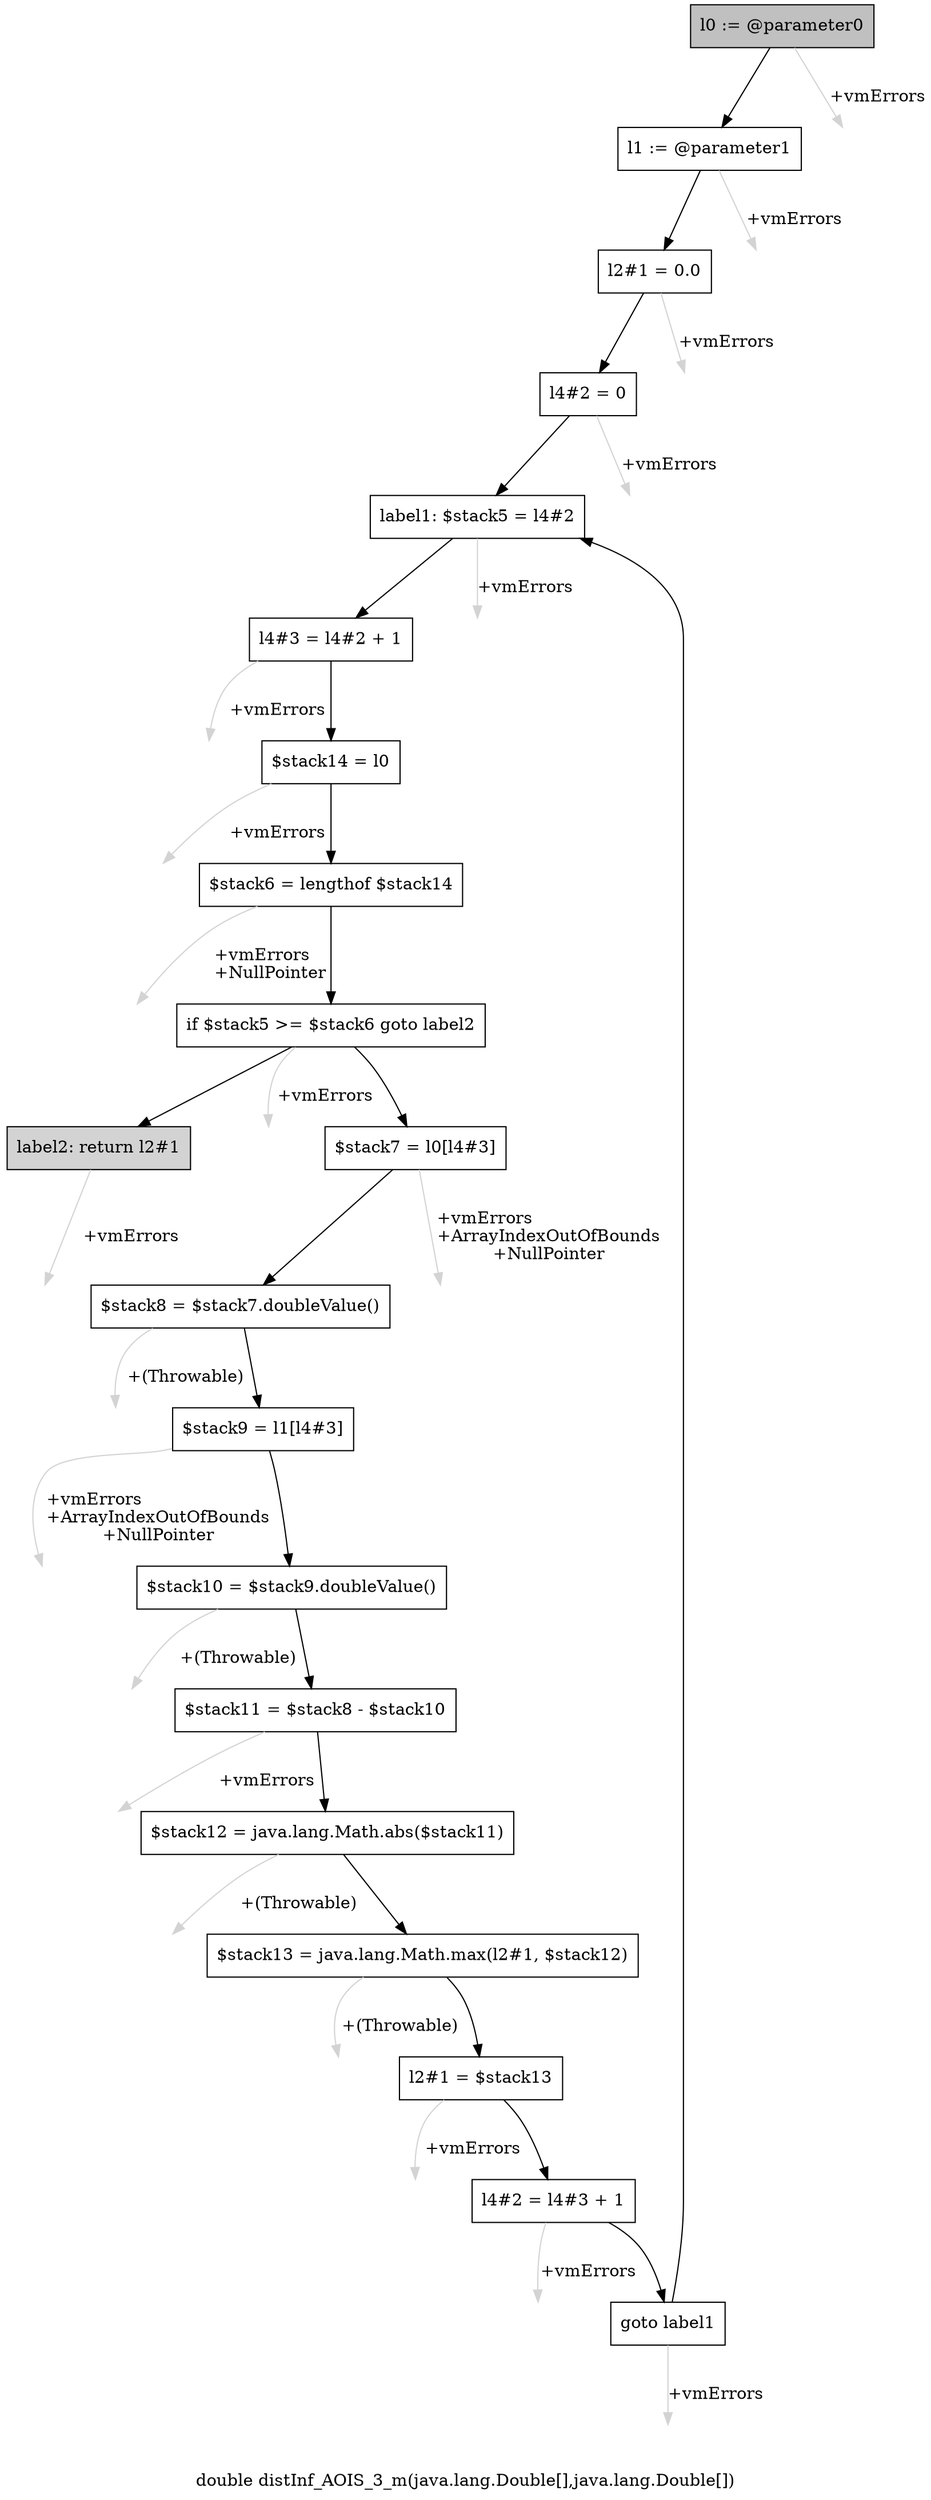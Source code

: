 digraph "double distInf_AOIS_3_m(java.lang.Double[],java.lang.Double[])" {
    label="double distInf_AOIS_3_m(java.lang.Double[],java.lang.Double[])";
    node [shape=box];
    "0" [style=filled,fillcolor=gray,label="l0 := @parameter0",];
    "1" [label="l1 := @parameter1",];
    "0"->"1" [color=black,];
    "20" [style=invis,label="Esc",];
    "0"->"20" [color=lightgray,label="\l+vmErrors",];
    "2" [label="l2#1 = 0.0",];
    "1"->"2" [color=black,];
    "21" [style=invis,label="Esc",];
    "1"->"21" [color=lightgray,label="\l+vmErrors",];
    "3" [label="l4#2 = 0",];
    "2"->"3" [color=black,];
    "22" [style=invis,label="Esc",];
    "2"->"22" [color=lightgray,label="\l+vmErrors",];
    "4" [label="label1: $stack5 = l4#2",];
    "3"->"4" [color=black,];
    "23" [style=invis,label="Esc",];
    "3"->"23" [color=lightgray,label="\l+vmErrors",];
    "5" [label="l4#3 = l4#2 + 1",];
    "4"->"5" [color=black,];
    "24" [style=invis,label="Esc",];
    "4"->"24" [color=lightgray,label="\l+vmErrors",];
    "6" [label="$stack14 = l0",];
    "5"->"6" [color=black,];
    "25" [style=invis,label="Esc",];
    "5"->"25" [color=lightgray,label="\l+vmErrors",];
    "7" [label="$stack6 = lengthof $stack14",];
    "6"->"7" [color=black,];
    "26" [style=invis,label="Esc",];
    "6"->"26" [color=lightgray,label="\l+vmErrors",];
    "8" [label="if $stack5 >= $stack6 goto label2",];
    "7"->"8" [color=black,];
    "27" [style=invis,label="Esc",];
    "7"->"27" [color=lightgray,label="\l+vmErrors\l+NullPointer",];
    "9" [label="$stack7 = l0[l4#3]",];
    "8"->"9" [color=black,];
    "19" [style=filled,fillcolor=lightgray,label="label2: return l2#1",];
    "8"->"19" [color=black,];
    "28" [style=invis,label="Esc",];
    "8"->"28" [color=lightgray,label="\l+vmErrors",];
    "10" [label="$stack8 = $stack7.doubleValue()",];
    "9"->"10" [color=black,];
    "29" [style=invis,label="Esc",];
    "9"->"29" [color=lightgray,label="\l+vmErrors\l+ArrayIndexOutOfBounds\l+NullPointer",];
    "11" [label="$stack9 = l1[l4#3]",];
    "10"->"11" [color=black,];
    "30" [style=invis,label="Esc",];
    "10"->"30" [color=lightgray,label="\l+(Throwable)",];
    "12" [label="$stack10 = $stack9.doubleValue()",];
    "11"->"12" [color=black,];
    "31" [style=invis,label="Esc",];
    "11"->"31" [color=lightgray,label="\l+vmErrors\l+ArrayIndexOutOfBounds\l+NullPointer",];
    "13" [label="$stack11 = $stack8 - $stack10",];
    "12"->"13" [color=black,];
    "32" [style=invis,label="Esc",];
    "12"->"32" [color=lightgray,label="\l+(Throwable)",];
    "14" [label="$stack12 = java.lang.Math.abs($stack11)",];
    "13"->"14" [color=black,];
    "33" [style=invis,label="Esc",];
    "13"->"33" [color=lightgray,label="\l+vmErrors",];
    "15" [label="$stack13 = java.lang.Math.max(l2#1, $stack12)",];
    "14"->"15" [color=black,];
    "34" [style=invis,label="Esc",];
    "14"->"34" [color=lightgray,label="\l+(Throwable)",];
    "16" [label="l2#1 = $stack13",];
    "15"->"16" [color=black,];
    "35" [style=invis,label="Esc",];
    "15"->"35" [color=lightgray,label="\l+(Throwable)",];
    "17" [label="l4#2 = l4#3 + 1",];
    "16"->"17" [color=black,];
    "36" [style=invis,label="Esc",];
    "16"->"36" [color=lightgray,label="\l+vmErrors",];
    "18" [label="goto label1",];
    "17"->"18" [color=black,];
    "37" [style=invis,label="Esc",];
    "17"->"37" [color=lightgray,label="\l+vmErrors",];
    "18"->"4" [color=black,];
    "38" [style=invis,label="Esc",];
    "18"->"38" [color=lightgray,label="\l+vmErrors",];
    "39" [style=invis,label="Esc",];
    "19"->"39" [color=lightgray,label="\l+vmErrors",];
}
